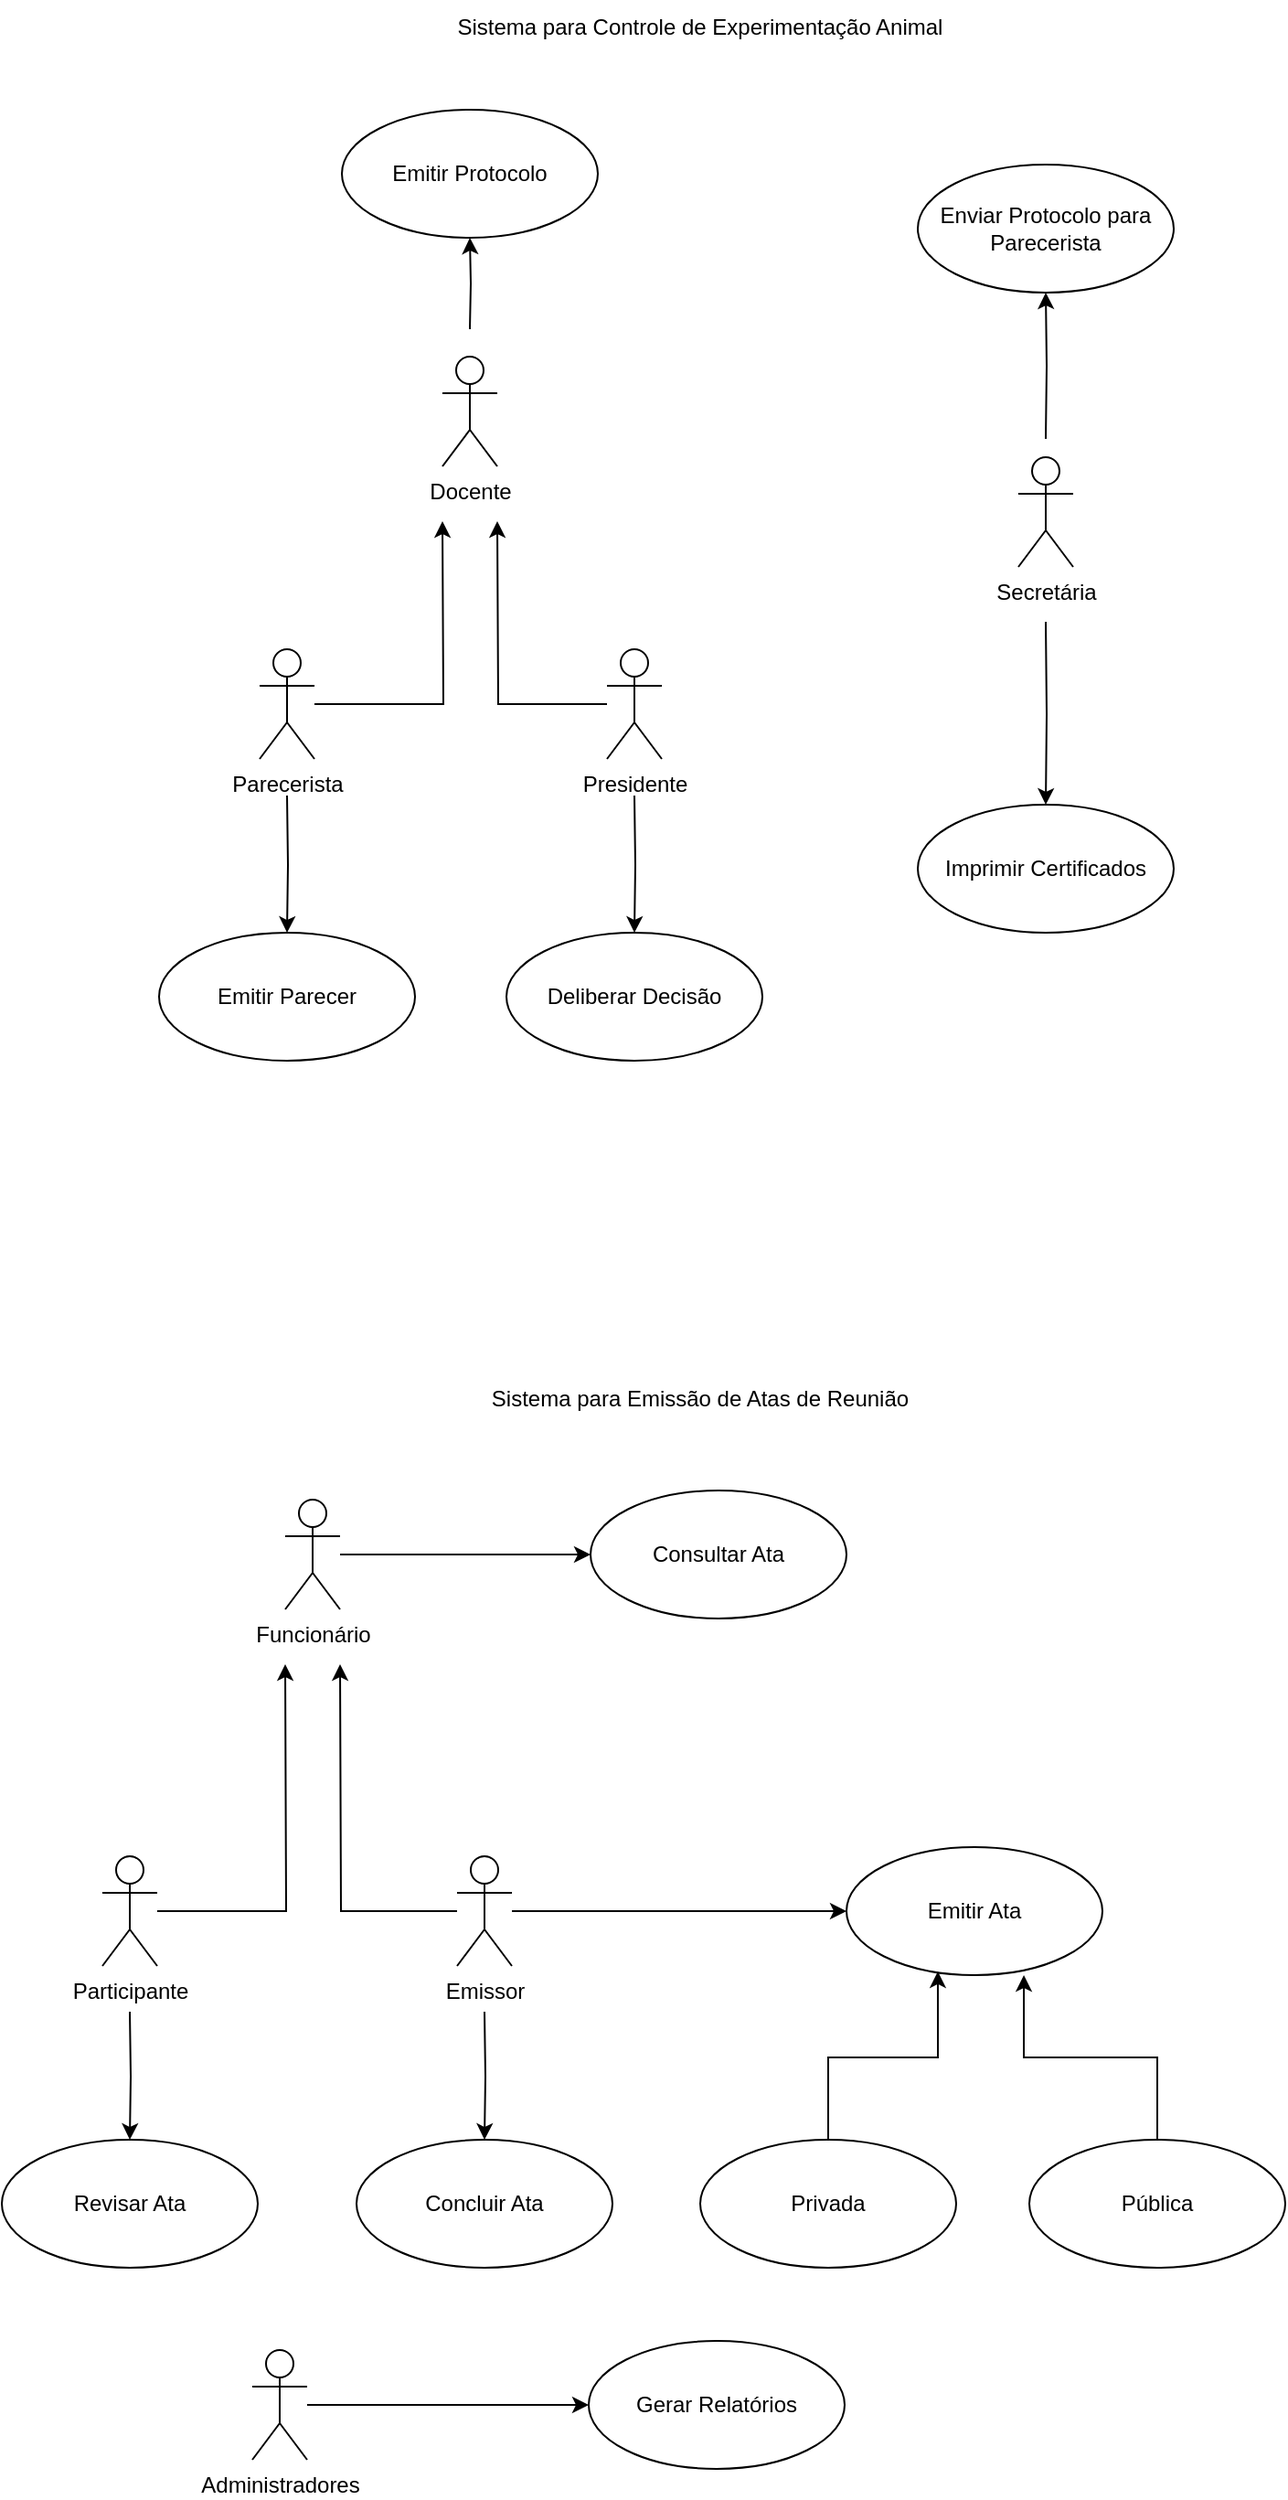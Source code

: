 <mxfile version="21.7.1" type="device">
  <diagram name="Página-1" id="nVU3jyb6Ycbn-cZCelfd">
    <mxGraphModel dx="909" dy="611" grid="1" gridSize="10" guides="1" tooltips="1" connect="1" arrows="1" fold="1" page="1" pageScale="1" pageWidth="827" pageHeight="1169" math="0" shadow="0">
      <root>
        <mxCell id="0" />
        <mxCell id="1" parent="0" />
        <mxCell id="mrmbrl_iWmweMKqZ-T5N-13" style="edgeStyle=orthogonalEdgeStyle;rounded=0;orthogonalLoop=1;jettySize=auto;html=1;entryX=0.5;entryY=1;entryDx=0;entryDy=0;" parent="1" target="mrmbrl_iWmweMKqZ-T5N-12" edge="1">
          <mxGeometry relative="1" as="geometry">
            <mxPoint x="274" y="220" as="sourcePoint" />
          </mxGeometry>
        </mxCell>
        <mxCell id="mrmbrl_iWmweMKqZ-T5N-1" value="Docente" style="shape=umlActor;verticalLabelPosition=bottom;verticalAlign=top;html=1;" parent="1" vertex="1">
          <mxGeometry x="259" y="235" width="30" height="60" as="geometry" />
        </mxCell>
        <mxCell id="mrmbrl_iWmweMKqZ-T5N-4" style="edgeStyle=orthogonalEdgeStyle;rounded=0;orthogonalLoop=1;jettySize=auto;html=1;" parent="1" source="mrmbrl_iWmweMKqZ-T5N-2" edge="1">
          <mxGeometry relative="1" as="geometry">
            <mxPoint x="259" y="325" as="targetPoint" />
          </mxGeometry>
        </mxCell>
        <mxCell id="mrmbrl_iWmweMKqZ-T5N-9" style="edgeStyle=orthogonalEdgeStyle;rounded=0;orthogonalLoop=1;jettySize=auto;html=1;entryX=0.5;entryY=0;entryDx=0;entryDy=0;" parent="1" target="mrmbrl_iWmweMKqZ-T5N-8" edge="1">
          <mxGeometry relative="1" as="geometry">
            <mxPoint x="174" y="475" as="sourcePoint" />
          </mxGeometry>
        </mxCell>
        <mxCell id="mrmbrl_iWmweMKqZ-T5N-2" value="Parecerista" style="shape=umlActor;verticalLabelPosition=bottom;verticalAlign=top;html=1;" parent="1" vertex="1">
          <mxGeometry x="159" y="395" width="30" height="60" as="geometry" />
        </mxCell>
        <mxCell id="mrmbrl_iWmweMKqZ-T5N-5" style="edgeStyle=orthogonalEdgeStyle;rounded=0;orthogonalLoop=1;jettySize=auto;html=1;" parent="1" source="mrmbrl_iWmweMKqZ-T5N-3" edge="1">
          <mxGeometry relative="1" as="geometry">
            <mxPoint x="289" y="325" as="targetPoint" />
          </mxGeometry>
        </mxCell>
        <mxCell id="mrmbrl_iWmweMKqZ-T5N-3" value="Presidente" style="shape=umlActor;verticalLabelPosition=bottom;verticalAlign=top;html=1;" parent="1" vertex="1">
          <mxGeometry x="349" y="395" width="30" height="60" as="geometry" />
        </mxCell>
        <mxCell id="mrmbrl_iWmweMKqZ-T5N-8" value="Emitir Parecer" style="ellipse;whiteSpace=wrap;html=1;" parent="1" vertex="1">
          <mxGeometry x="104" y="550" width="140" height="70" as="geometry" />
        </mxCell>
        <mxCell id="mrmbrl_iWmweMKqZ-T5N-10" style="edgeStyle=orthogonalEdgeStyle;rounded=0;orthogonalLoop=1;jettySize=auto;html=1;entryX=0.5;entryY=0;entryDx=0;entryDy=0;" parent="1" target="mrmbrl_iWmweMKqZ-T5N-11" edge="1">
          <mxGeometry relative="1" as="geometry">
            <mxPoint x="364" y="475" as="sourcePoint" />
          </mxGeometry>
        </mxCell>
        <mxCell id="mrmbrl_iWmweMKqZ-T5N-11" value="Deliberar Decisão" style="ellipse;whiteSpace=wrap;html=1;" parent="1" vertex="1">
          <mxGeometry x="294" y="550" width="140" height="70" as="geometry" />
        </mxCell>
        <mxCell id="mrmbrl_iWmweMKqZ-T5N-12" value="Emitir Protocolo" style="ellipse;whiteSpace=wrap;html=1;" parent="1" vertex="1">
          <mxGeometry x="204" y="100" width="140" height="70" as="geometry" />
        </mxCell>
        <mxCell id="mrmbrl_iWmweMKqZ-T5N-14" value="Sistema para Controle de Experimentação Animal" style="text;html=1;strokeColor=none;fillColor=none;align=center;verticalAlign=middle;whiteSpace=wrap;rounded=0;" parent="1" vertex="1">
          <mxGeometry x="155" y="40" width="490" height="30" as="geometry" />
        </mxCell>
        <mxCell id="mrmbrl_iWmweMKqZ-T5N-15" value="Sistema para Emissão de Atas de Reunião" style="text;html=1;strokeColor=none;fillColor=none;align=center;verticalAlign=middle;whiteSpace=wrap;rounded=0;" parent="1" vertex="1">
          <mxGeometry x="240" y="790" width="320" height="30" as="geometry" />
        </mxCell>
        <mxCell id="mrmbrl_iWmweMKqZ-T5N-20" style="edgeStyle=orthogonalEdgeStyle;rounded=0;orthogonalLoop=1;jettySize=auto;html=1;entryX=0.5;entryY=0;entryDx=0;entryDy=0;" parent="1" target="mrmbrl_iWmweMKqZ-T5N-19" edge="1">
          <mxGeometry relative="1" as="geometry">
            <mxPoint x="589" y="380" as="sourcePoint" />
          </mxGeometry>
        </mxCell>
        <mxCell id="mrmbrl_iWmweMKqZ-T5N-44" style="edgeStyle=orthogonalEdgeStyle;rounded=0;orthogonalLoop=1;jettySize=auto;html=1;entryX=0.5;entryY=1;entryDx=0;entryDy=0;" parent="1" target="mrmbrl_iWmweMKqZ-T5N-43" edge="1">
          <mxGeometry relative="1" as="geometry">
            <mxPoint x="589" y="280" as="sourcePoint" />
          </mxGeometry>
        </mxCell>
        <mxCell id="mrmbrl_iWmweMKqZ-T5N-16" value="Secretária" style="shape=umlActor;verticalLabelPosition=bottom;verticalAlign=top;html=1;outlineConnect=0;" parent="1" vertex="1">
          <mxGeometry x="574" y="290" width="30" height="60" as="geometry" />
        </mxCell>
        <mxCell id="mrmbrl_iWmweMKqZ-T5N-19" value="Imprimir Certificados" style="ellipse;whiteSpace=wrap;html=1;" parent="1" vertex="1">
          <mxGeometry x="519" y="480" width="140" height="70" as="geometry" />
        </mxCell>
        <mxCell id="mrmbrl_iWmweMKqZ-T5N-26" style="edgeStyle=orthogonalEdgeStyle;rounded=0;orthogonalLoop=1;jettySize=auto;html=1;" parent="1" source="mrmbrl_iWmweMKqZ-T5N-21" edge="1">
          <mxGeometry relative="1" as="geometry">
            <mxPoint x="203" y="950" as="targetPoint" />
          </mxGeometry>
        </mxCell>
        <mxCell id="JZG-GqNnllfaZdmhESb5-24" style="edgeStyle=orthogonalEdgeStyle;rounded=0;orthogonalLoop=1;jettySize=auto;html=1;entryX=0.5;entryY=0;entryDx=0;entryDy=0;" edge="1" parent="1" target="JZG-GqNnllfaZdmhESb5-14">
          <mxGeometry relative="1" as="geometry">
            <mxPoint x="282" y="1140" as="sourcePoint" />
          </mxGeometry>
        </mxCell>
        <mxCell id="JZG-GqNnllfaZdmhESb5-28" style="edgeStyle=orthogonalEdgeStyle;rounded=0;orthogonalLoop=1;jettySize=auto;html=1;entryX=0;entryY=0.5;entryDx=0;entryDy=0;" edge="1" parent="1" source="mrmbrl_iWmweMKqZ-T5N-21" target="mrmbrl_iWmweMKqZ-T5N-22">
          <mxGeometry relative="1" as="geometry" />
        </mxCell>
        <mxCell id="mrmbrl_iWmweMKqZ-T5N-21" value="Emissor" style="shape=umlActor;verticalLabelPosition=bottom;verticalAlign=top;html=1;outlineConnect=0;" parent="1" vertex="1">
          <mxGeometry x="267" y="1055" width="30" height="60" as="geometry" />
        </mxCell>
        <mxCell id="mrmbrl_iWmweMKqZ-T5N-22" value="Emitir Ata" style="ellipse;whiteSpace=wrap;html=1;" parent="1" vertex="1">
          <mxGeometry x="480" y="1050" width="140" height="70" as="geometry" />
        </mxCell>
        <mxCell id="mrmbrl_iWmweMKqZ-T5N-39" style="edgeStyle=orthogonalEdgeStyle;rounded=0;orthogonalLoop=1;jettySize=auto;html=1;entryX=0;entryY=0.5;entryDx=0;entryDy=0;" parent="1" source="mrmbrl_iWmweMKqZ-T5N-24" target="mrmbrl_iWmweMKqZ-T5N-38" edge="1">
          <mxGeometry relative="1" as="geometry" />
        </mxCell>
        <mxCell id="mrmbrl_iWmweMKqZ-T5N-24" value="Funcionário" style="shape=umlActor;verticalLabelPosition=bottom;verticalAlign=top;html=1;" parent="1" vertex="1">
          <mxGeometry x="173" y="860" width="30" height="60" as="geometry" />
        </mxCell>
        <mxCell id="mrmbrl_iWmweMKqZ-T5N-28" style="edgeStyle=orthogonalEdgeStyle;rounded=0;orthogonalLoop=1;jettySize=auto;html=1;" parent="1" source="mrmbrl_iWmweMKqZ-T5N-27" edge="1">
          <mxGeometry relative="1" as="geometry">
            <mxPoint x="173" y="950" as="targetPoint" />
          </mxGeometry>
        </mxCell>
        <mxCell id="JZG-GqNnllfaZdmhESb5-27" style="edgeStyle=orthogonalEdgeStyle;rounded=0;orthogonalLoop=1;jettySize=auto;html=1;entryX=0.5;entryY=0;entryDx=0;entryDy=0;" edge="1" parent="1" target="JZG-GqNnllfaZdmhESb5-10">
          <mxGeometry relative="1" as="geometry">
            <mxPoint x="88" y="1140" as="sourcePoint" />
          </mxGeometry>
        </mxCell>
        <mxCell id="mrmbrl_iWmweMKqZ-T5N-27" value="Participante" style="shape=umlActor;verticalLabelPosition=bottom;verticalAlign=top;html=1;outlineConnect=0;" parent="1" vertex="1">
          <mxGeometry x="73" y="1055" width="30" height="60" as="geometry" />
        </mxCell>
        <mxCell id="mrmbrl_iWmweMKqZ-T5N-36" style="edgeStyle=orthogonalEdgeStyle;rounded=0;orthogonalLoop=1;jettySize=auto;html=1;entryX=0.357;entryY=0.971;entryDx=0;entryDy=0;entryPerimeter=0;" parent="1" source="mrmbrl_iWmweMKqZ-T5N-29" target="mrmbrl_iWmweMKqZ-T5N-22" edge="1">
          <mxGeometry relative="1" as="geometry" />
        </mxCell>
        <mxCell id="mrmbrl_iWmweMKqZ-T5N-29" value="Privada" style="ellipse;whiteSpace=wrap;html=1;" parent="1" vertex="1">
          <mxGeometry x="400" y="1210" width="140" height="70" as="geometry" />
        </mxCell>
        <mxCell id="mrmbrl_iWmweMKqZ-T5N-37" style="edgeStyle=orthogonalEdgeStyle;rounded=0;orthogonalLoop=1;jettySize=auto;html=1;entryX=0.693;entryY=1;entryDx=0;entryDy=0;entryPerimeter=0;" parent="1" source="mrmbrl_iWmweMKqZ-T5N-30" target="mrmbrl_iWmweMKqZ-T5N-22" edge="1">
          <mxGeometry relative="1" as="geometry" />
        </mxCell>
        <mxCell id="mrmbrl_iWmweMKqZ-T5N-30" value="Pública" style="ellipse;whiteSpace=wrap;html=1;" parent="1" vertex="1">
          <mxGeometry x="580" y="1210" width="140" height="70" as="geometry" />
        </mxCell>
        <mxCell id="mrmbrl_iWmweMKqZ-T5N-38" value="Consultar Ata" style="ellipse;whiteSpace=wrap;html=1;" parent="1" vertex="1">
          <mxGeometry x="340" y="855" width="140" height="70" as="geometry" />
        </mxCell>
        <mxCell id="mrmbrl_iWmweMKqZ-T5N-43" value="Enviar Protocolo para Parecerista" style="ellipse;whiteSpace=wrap;html=1;" parent="1" vertex="1">
          <mxGeometry x="519" y="130" width="140" height="70" as="geometry" />
        </mxCell>
        <mxCell id="JZG-GqNnllfaZdmhESb5-20" style="edgeStyle=orthogonalEdgeStyle;rounded=0;orthogonalLoop=1;jettySize=auto;html=1;" edge="1" parent="1" source="JZG-GqNnllfaZdmhESb5-6" target="JZG-GqNnllfaZdmhESb5-19">
          <mxGeometry relative="1" as="geometry" />
        </mxCell>
        <mxCell id="JZG-GqNnllfaZdmhESb5-6" value="Administradores" style="shape=umlActor;verticalLabelPosition=bottom;verticalAlign=top;html=1;outlineConnect=0;" vertex="1" parent="1">
          <mxGeometry x="155" y="1325" width="30" height="60" as="geometry" />
        </mxCell>
        <mxCell id="JZG-GqNnllfaZdmhESb5-10" value="Revisar Ata" style="ellipse;whiteSpace=wrap;html=1;" vertex="1" parent="1">
          <mxGeometry x="18" y="1210" width="140" height="70" as="geometry" />
        </mxCell>
        <mxCell id="JZG-GqNnllfaZdmhESb5-14" value="Concluir Ata" style="ellipse;whiteSpace=wrap;html=1;" vertex="1" parent="1">
          <mxGeometry x="212" y="1210" width="140" height="70" as="geometry" />
        </mxCell>
        <mxCell id="JZG-GqNnllfaZdmhESb5-19" value="Gerar Relatórios" style="ellipse;whiteSpace=wrap;html=1;" vertex="1" parent="1">
          <mxGeometry x="339" y="1320" width="140" height="70" as="geometry" />
        </mxCell>
      </root>
    </mxGraphModel>
  </diagram>
</mxfile>
